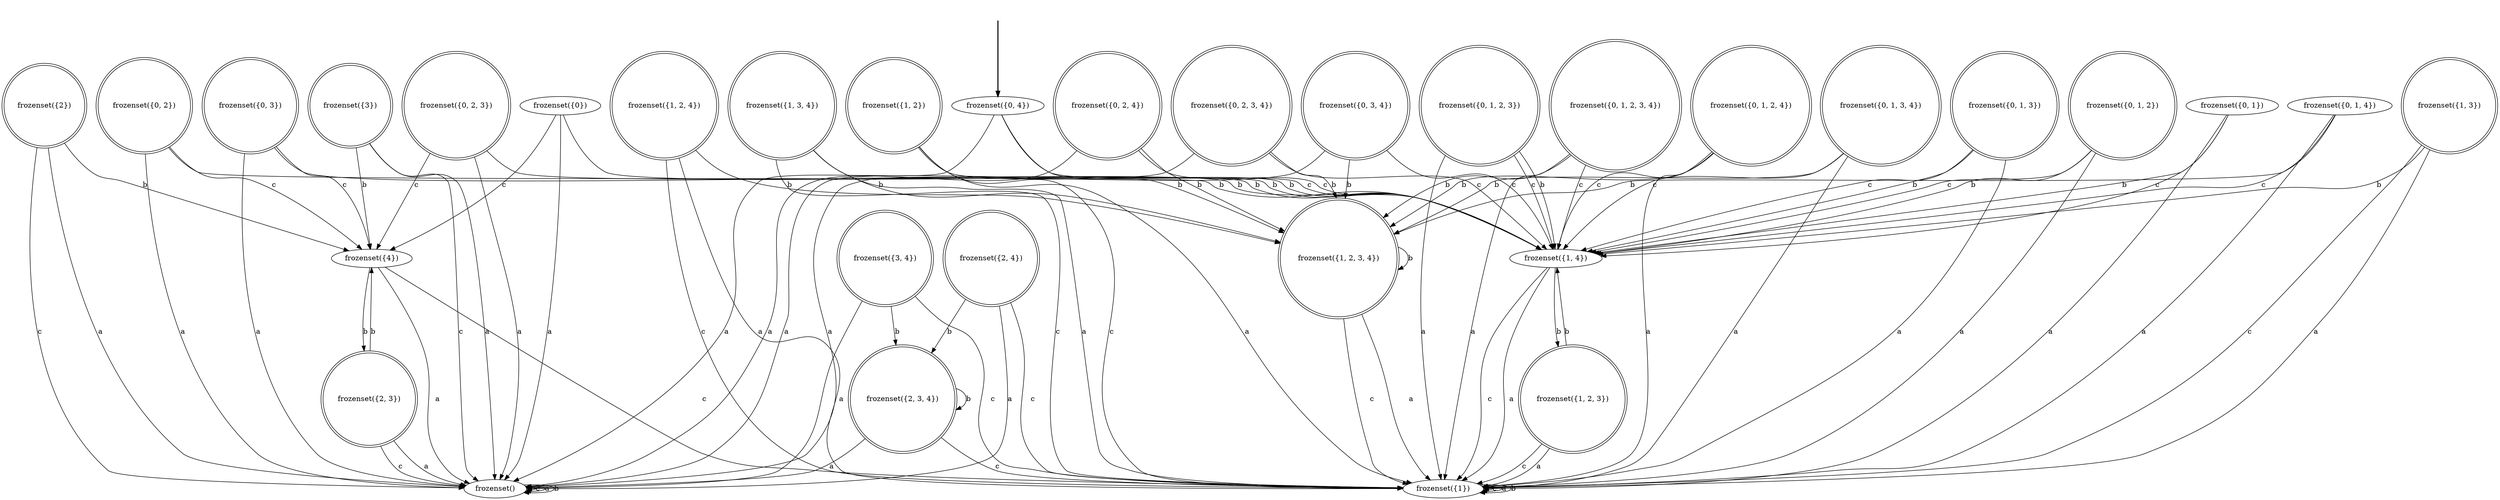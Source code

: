 digraph {
	fake [style=invisible]
	"frozenset({0, 2, 3})" [shape=doublecircle]
	"frozenset({1, 2, 3, 4})" [shape=doublecircle]
	"frozenset({1, 2})" [shape=doublecircle]
	"frozenset()"
	"frozenset({1, 2, 4})" [shape=doublecircle]
	"frozenset({3})" [shape=doublecircle]
	"frozenset({0})"
	"frozenset({0, 1, 3})" [shape=doublecircle]
	"frozenset({2, 3, 4})" [shape=doublecircle]
	"frozenset({0, 2, 4})" [shape=doublecircle]
	"frozenset({3, 4})" [shape=doublecircle]
	"frozenset({2, 3})" [shape=doublecircle]
	"frozenset({0, 2})" [shape=doublecircle]
	"frozenset({0, 1, 4})"
	"frozenset({0, 1, 2})" [shape=doublecircle]
	"frozenset({2})" [shape=doublecircle]
	"frozenset({1, 2, 3})" [shape=doublecircle]
	"frozenset({0, 1})"
	"frozenset({0, 4})" [root=true]
	"frozenset({0, 2, 3, 4})" [shape=doublecircle]
	"frozenset({4})"
	"frozenset({1, 3, 4})" [shape=doublecircle]
	"frozenset({1, 3})" [shape=doublecircle]
	"frozenset({0, 1, 2, 3})" [shape=doublecircle]
	"frozenset({0, 3})" [shape=doublecircle]
	"frozenset({2, 4})" [shape=doublecircle]
	"frozenset({0, 3, 4})" [shape=doublecircle]
	"frozenset({0, 1, 2, 3, 4})" [shape=doublecircle]
	"frozenset({1, 4})"
	"frozenset({0, 1, 2, 4})" [shape=doublecircle]
	"frozenset({0, 1, 3, 4})" [shape=doublecircle]
	"frozenset({1})"
	fake -> "frozenset({0, 4})" [style=bold]
	"frozenset({0, 2, 3})" -> "frozenset({4})" [label=c]
	"frozenset({0, 2, 3})" -> "frozenset()" [label=a]
	"frozenset({0, 2, 3})" -> "frozenset({1, 4})" [label=b]
	"frozenset({1, 3, 4})" -> "frozenset({1})" [label=c]
	"frozenset({1, 3, 4})" -> "frozenset({1})" [label=a]
	"frozenset({1, 3, 4})" -> "frozenset({1, 2, 3, 4})" [label=b]
	"frozenset({1, 2, 3, 4})" -> "frozenset({1})" [label=c]
	"frozenset({1, 2, 3, 4})" -> "frozenset({1})" [label=a]
	"frozenset({1, 2, 3, 4})" -> "frozenset({1, 2, 3, 4})" [label=b]
	"frozenset({1, 2})" -> "frozenset({1})" [label=c]
	"frozenset({1, 2})" -> "frozenset({1})" [label=a]
	"frozenset({1, 2})" -> "frozenset({1, 4})" [label=b]
	"frozenset({0, 4})" -> "frozenset({1, 4})" [label=c]
	"frozenset({0, 4})" -> "frozenset()" [label=a]
	"frozenset({0, 4})" -> "frozenset({1, 2, 3, 4})" [label=b]
	"frozenset()" -> "frozenset()" [label=c]
	"frozenset()" -> "frozenset()" [label=a]
	"frozenset()" -> "frozenset()" [label=b]
	"frozenset({0, 2, 3, 4})" -> "frozenset({1, 4})" [label=c]
	"frozenset({0, 2, 3, 4})" -> "frozenset()" [label=a]
	"frozenset({0, 2, 3, 4})" -> "frozenset({1, 2, 3, 4})" [label=b]
	"frozenset({0, 1, 3})" -> "frozenset({1, 4})" [label=c]
	"frozenset({0, 1, 3})" -> "frozenset({1})" [label=a]
	"frozenset({0, 1, 3})" -> "frozenset({1, 4})" [label=b]
	"frozenset({4})" -> "frozenset({1})" [label=c]
	"frozenset({4})" -> "frozenset()" [label=a]
	"frozenset({4})" -> "frozenset({2, 3})" [label=b]
	"frozenset({1, 3})" -> "frozenset({1})" [label=c]
	"frozenset({1, 3})" -> "frozenset({1})" [label=a]
	"frozenset({1, 3})" -> "frozenset({1, 4})" [label=b]
	"frozenset({1, 2, 4})" -> "frozenset({1})" [label=c]
	"frozenset({1, 2, 4})" -> "frozenset({1})" [label=a]
	"frozenset({1, 2, 4})" -> "frozenset({1, 2, 3, 4})" [label=b]
	"frozenset({0, 1, 2, 3})" -> "frozenset({1, 4})" [label=c]
	"frozenset({0, 1, 2, 3})" -> "frozenset({1})" [label=a]
	"frozenset({0, 1, 2, 3})" -> "frozenset({1, 4})" [label=b]
	"frozenset({0, 3})" -> "frozenset({4})" [label=c]
	"frozenset({0, 3})" -> "frozenset()" [label=a]
	"frozenset({0, 3})" -> "frozenset({1, 4})" [label=b]
	"frozenset({2, 4})" -> "frozenset({1})" [label=c]
	"frozenset({2, 4})" -> "frozenset()" [label=a]
	"frozenset({2, 4})" -> "frozenset({2, 3, 4})" [label=b]
	"frozenset({0, 3, 4})" -> "frozenset({1, 4})" [label=c]
	"frozenset({0, 3, 4})" -> "frozenset()" [label=a]
	"frozenset({0, 3, 4})" -> "frozenset({1, 2, 3, 4})" [label=b]
	"frozenset({3})" -> "frozenset()" [label=c]
	"frozenset({3})" -> "frozenset()" [label=a]
	"frozenset({3})" -> "frozenset({4})" [label=b]
	"frozenset({0})" -> "frozenset({4})" [label=c]
	"frozenset({0})" -> "frozenset()" [label=a]
	"frozenset({0})" -> "frozenset({1, 4})" [label=b]
	"frozenset({2})" -> "frozenset()" [label=c]
	"frozenset({2})" -> "frozenset()" [label=a]
	"frozenset({2})" -> "frozenset({4})" [label=b]
	"frozenset({0, 1, 2, 3, 4})" -> "frozenset({1, 4})" [label=c]
	"frozenset({0, 1, 2, 3, 4})" -> "frozenset({1})" [label=a]
	"frozenset({0, 1, 2, 3, 4})" -> "frozenset({1, 2, 3, 4})" [label=b]
	"frozenset({1, 4})" -> "frozenset({1})" [label=c]
	"frozenset({1, 4})" -> "frozenset({1})" [label=a]
	"frozenset({1, 4})" -> "frozenset({1, 2, 3})" [label=b]
	"frozenset({2, 3, 4})" -> "frozenset({1})" [label=c]
	"frozenset({2, 3, 4})" -> "frozenset()" [label=a]
	"frozenset({2, 3, 4})" -> "frozenset({2, 3, 4})" [label=b]
	"frozenset({0, 2, 4})" -> "frozenset({1, 4})" [label=c]
	"frozenset({0, 2, 4})" -> "frozenset()" [label=a]
	"frozenset({0, 2, 4})" -> "frozenset({1, 2, 3, 4})" [label=b]
	"frozenset({0, 1, 2, 4})" -> "frozenset({1, 4})" [label=c]
	"frozenset({0, 1, 2, 4})" -> "frozenset({1})" [label=a]
	"frozenset({0, 1, 2, 4})" -> "frozenset({1, 2, 3, 4})" [label=b]
	"frozenset({3, 4})" -> "frozenset({1})" [label=c]
	"frozenset({3, 4})" -> "frozenset()" [label=a]
	"frozenset({3, 4})" -> "frozenset({2, 3, 4})" [label=b]
	"frozenset({0, 1, 3, 4})" -> "frozenset({1, 4})" [label=c]
	"frozenset({0, 1, 3, 4})" -> "frozenset({1})" [label=a]
	"frozenset({0, 1, 3, 4})" -> "frozenset({1, 2, 3, 4})" [label=b]
	"frozenset({2, 3})" -> "frozenset()" [label=c]
	"frozenset({2, 3})" -> "frozenset()" [label=a]
	"frozenset({2, 3})" -> "frozenset({4})" [label=b]
	"frozenset({0, 2})" -> "frozenset({4})" [label=c]
	"frozenset({0, 2})" -> "frozenset()" [label=a]
	"frozenset({0, 2})" -> "frozenset({1, 4})" [label=b]
	"frozenset({1})" -> "frozenset({1})" [label=c]
	"frozenset({1})" -> "frozenset({1})" [label=a]
	"frozenset({1})" -> "frozenset({1})" [label=b]
	"frozenset({0, 1, 4})" -> "frozenset({1, 4})" [label=c]
	"frozenset({0, 1, 4})" -> "frozenset({1})" [label=a]
	"frozenset({0, 1, 4})" -> "frozenset({1, 2, 3, 4})" [label=b]
	"frozenset({0, 1, 2})" -> "frozenset({1, 4})" [label=c]
	"frozenset({0, 1, 2})" -> "frozenset({1})" [label=a]
	"frozenset({0, 1, 2})" -> "frozenset({1, 4})" [label=b]
	"frozenset({1, 2, 3})" -> "frozenset({1})" [label=c]
	"frozenset({1, 2, 3})" -> "frozenset({1})" [label=a]
	"frozenset({1, 2, 3})" -> "frozenset({1, 4})" [label=b]
	"frozenset({0, 1})" -> "frozenset({1, 4})" [label=c]
	"frozenset({0, 1})" -> "frozenset({1})" [label=a]
	"frozenset({0, 1})" -> "frozenset({1, 4})" [label=b]
}
